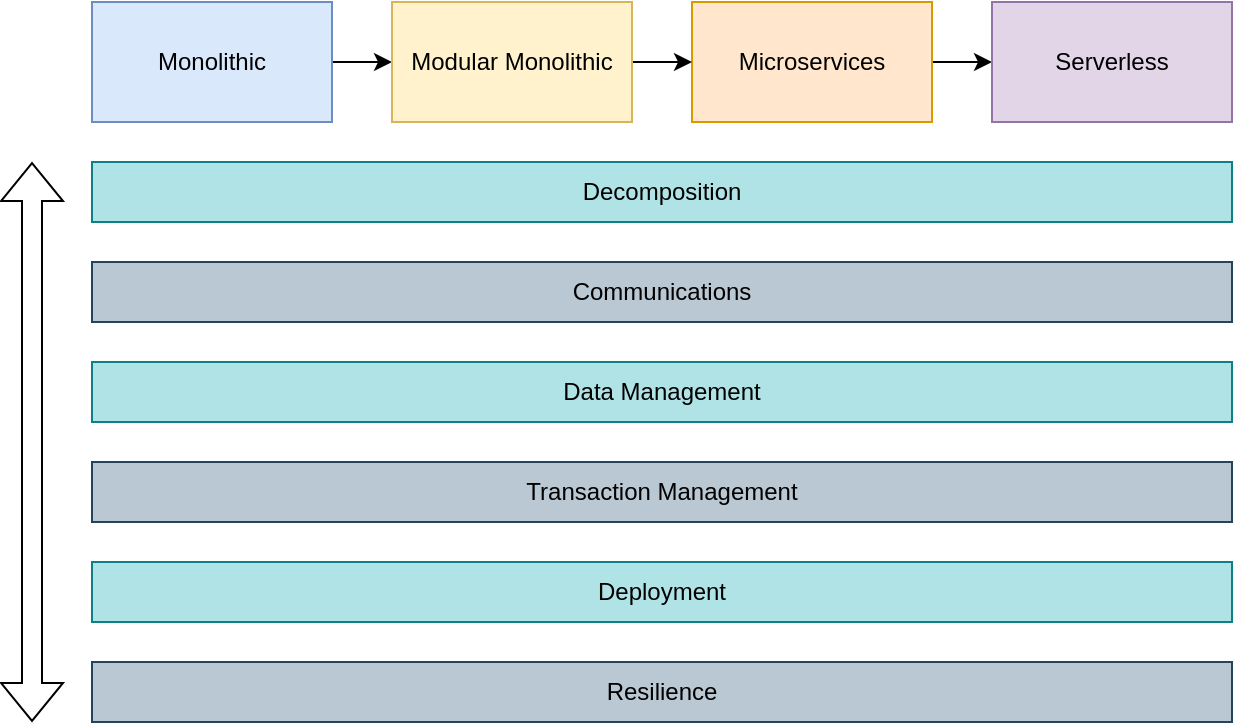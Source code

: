 <mxfile version="24.0.4" type="device">
  <diagram name="Page-1" id="pAi3obp8SU80nnsVPSeO">
    <mxGraphModel dx="1084" dy="951" grid="1" gridSize="10" guides="1" tooltips="1" connect="1" arrows="1" fold="1" page="1" pageScale="1" pageWidth="850" pageHeight="1100" math="0" shadow="0">
      <root>
        <mxCell id="0" />
        <mxCell id="1" parent="0" />
        <mxCell id="blByohVjnfAvLzYv5f4i-5" style="edgeStyle=orthogonalEdgeStyle;rounded=0;orthogonalLoop=1;jettySize=auto;html=1;entryX=0;entryY=0.5;entryDx=0;entryDy=0;" edge="1" parent="1" source="blByohVjnfAvLzYv5f4i-1" target="blByohVjnfAvLzYv5f4i-3">
          <mxGeometry relative="1" as="geometry" />
        </mxCell>
        <mxCell id="blByohVjnfAvLzYv5f4i-1" value="Monolithic" style="rounded=0;whiteSpace=wrap;html=1;fillColor=#dae8fc;strokeColor=#6c8ebf;" vertex="1" parent="1">
          <mxGeometry x="250" y="340" width="120" height="60" as="geometry" />
        </mxCell>
        <mxCell id="blByohVjnfAvLzYv5f4i-7" style="edgeStyle=orthogonalEdgeStyle;rounded=0;orthogonalLoop=1;jettySize=auto;html=1;entryX=0;entryY=0.5;entryDx=0;entryDy=0;" edge="1" parent="1" source="blByohVjnfAvLzYv5f4i-2" target="blByohVjnfAvLzYv5f4i-4">
          <mxGeometry relative="1" as="geometry" />
        </mxCell>
        <mxCell id="blByohVjnfAvLzYv5f4i-2" value="Microservices" style="rounded=0;whiteSpace=wrap;html=1;fillColor=#ffe6cc;strokeColor=#d79b00;" vertex="1" parent="1">
          <mxGeometry x="550" y="340" width="120" height="60" as="geometry" />
        </mxCell>
        <mxCell id="blByohVjnfAvLzYv5f4i-6" style="edgeStyle=orthogonalEdgeStyle;rounded=0;orthogonalLoop=1;jettySize=auto;html=1;entryX=0;entryY=0.5;entryDx=0;entryDy=0;" edge="1" parent="1" source="blByohVjnfAvLzYv5f4i-3" target="blByohVjnfAvLzYv5f4i-2">
          <mxGeometry relative="1" as="geometry" />
        </mxCell>
        <mxCell id="blByohVjnfAvLzYv5f4i-3" value="Modular Monolithic" style="rounded=0;whiteSpace=wrap;html=1;fillColor=#fff2cc;strokeColor=#d6b656;" vertex="1" parent="1">
          <mxGeometry x="400" y="340" width="120" height="60" as="geometry" />
        </mxCell>
        <mxCell id="blByohVjnfAvLzYv5f4i-4" value="Serverless" style="rounded=0;whiteSpace=wrap;html=1;fillColor=#e1d5e7;strokeColor=#9673a6;" vertex="1" parent="1">
          <mxGeometry x="700" y="340" width="120" height="60" as="geometry" />
        </mxCell>
        <mxCell id="blByohVjnfAvLzYv5f4i-8" value="Decomposition" style="rounded=0;whiteSpace=wrap;html=1;fillColor=#b0e3e6;strokeColor=#0e8088;" vertex="1" parent="1">
          <mxGeometry x="250" y="420" width="570" height="30" as="geometry" />
        </mxCell>
        <mxCell id="blByohVjnfAvLzYv5f4i-9" value="Communications" style="rounded=0;whiteSpace=wrap;html=1;fillColor=#bac8d3;strokeColor=#23445d;" vertex="1" parent="1">
          <mxGeometry x="250" y="470" width="570" height="30" as="geometry" />
        </mxCell>
        <mxCell id="blByohVjnfAvLzYv5f4i-10" value="Data Management" style="rounded=0;whiteSpace=wrap;html=1;fillColor=#b0e3e6;strokeColor=#0e8088;" vertex="1" parent="1">
          <mxGeometry x="250" y="520" width="570" height="30" as="geometry" />
        </mxCell>
        <mxCell id="blByohVjnfAvLzYv5f4i-11" value="Transaction Management" style="rounded=0;whiteSpace=wrap;html=1;fillColor=#bac8d3;strokeColor=#23445d;" vertex="1" parent="1">
          <mxGeometry x="250" y="570" width="570" height="30" as="geometry" />
        </mxCell>
        <mxCell id="blByohVjnfAvLzYv5f4i-12" value="Deployment" style="rounded=0;whiteSpace=wrap;html=1;fillColor=#b0e3e6;strokeColor=#0e8088;" vertex="1" parent="1">
          <mxGeometry x="250" y="620" width="570" height="30" as="geometry" />
        </mxCell>
        <mxCell id="blByohVjnfAvLzYv5f4i-13" value="Resilience" style="rounded=0;whiteSpace=wrap;html=1;fillColor=#bac8d3;strokeColor=#23445d;" vertex="1" parent="1">
          <mxGeometry x="250" y="670" width="570" height="30" as="geometry" />
        </mxCell>
        <mxCell id="blByohVjnfAvLzYv5f4i-14" value="" style="shape=flexArrow;endArrow=classic;startArrow=classic;html=1;rounded=0;" edge="1" parent="1">
          <mxGeometry width="100" height="100" relative="1" as="geometry">
            <mxPoint x="220" y="700" as="sourcePoint" />
            <mxPoint x="220" y="420" as="targetPoint" />
          </mxGeometry>
        </mxCell>
      </root>
    </mxGraphModel>
  </diagram>
</mxfile>
